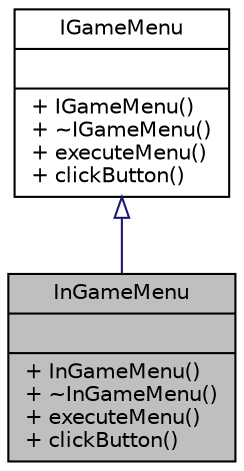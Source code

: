 digraph "InGameMenu"
{
 // LATEX_PDF_SIZE
  edge [fontname="Helvetica",fontsize="10",labelfontname="Helvetica",labelfontsize="10"];
  node [fontname="Helvetica",fontsize="10",shape=record];
  Node1 [label="{InGameMenu\n||+ InGameMenu()\l+ ~InGameMenu()\l+ executeMenu()\l+ clickButton()\l}",height=0.2,width=0.4,color="black", fillcolor="grey75", style="filled", fontcolor="black",tooltip="Defines the simple interface for all audio protocols (midi, mp3, pcm, controller) /summary>"];
  Node2 -> Node1 [dir="back",color="midnightblue",fontsize="10",style="solid",arrowtail="onormal"];
  Node2 [label="{IGameMenu\n||+ IGameMenu()\l+ ~IGameMenu()\l+ executeMenu()\l+ clickButton()\l}",height=0.2,width=0.4,color="black", fillcolor="white", style="filled",URL="$class_i_game_menu.html",tooltip="Defines the simple interface for all audio protocols (midi, mp3, pcm, controller) /summary>"];
}
